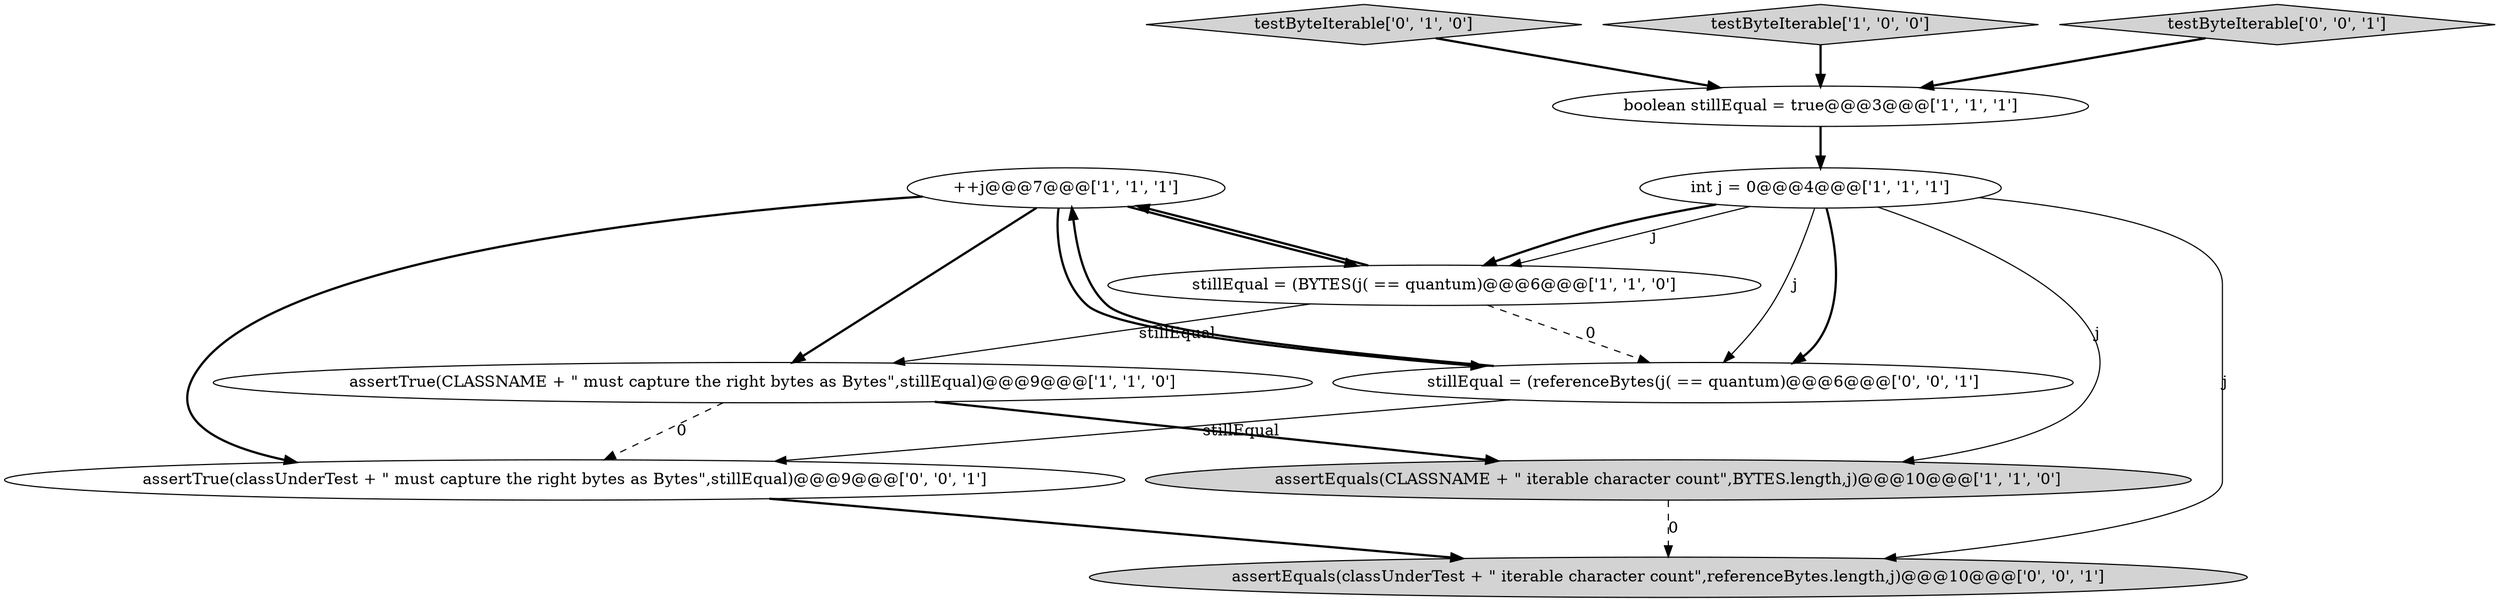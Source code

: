 digraph {
4 [style = filled, label = "++j@@@7@@@['1', '1', '1']", fillcolor = white, shape = ellipse image = "AAA0AAABBB1BBB"];
2 [style = filled, label = "assertTrue(CLASSNAME + \" must capture the right bytes as Bytes\",stillEqual)@@@9@@@['1', '1', '0']", fillcolor = white, shape = ellipse image = "AAA0AAABBB1BBB"];
1 [style = filled, label = "assertEquals(CLASSNAME + \" iterable character count\",BYTES.length,j)@@@10@@@['1', '1', '0']", fillcolor = lightgray, shape = ellipse image = "AAA0AAABBB1BBB"];
7 [style = filled, label = "testByteIterable['0', '1', '0']", fillcolor = lightgray, shape = diamond image = "AAA0AAABBB2BBB"];
3 [style = filled, label = "boolean stillEqual = true@@@3@@@['1', '1', '1']", fillcolor = white, shape = ellipse image = "AAA0AAABBB1BBB"];
0 [style = filled, label = "stillEqual = (BYTES(j( == quantum)@@@6@@@['1', '1', '0']", fillcolor = white, shape = ellipse image = "AAA0AAABBB1BBB"];
5 [style = filled, label = "testByteIterable['1', '0', '0']", fillcolor = lightgray, shape = diamond image = "AAA0AAABBB1BBB"];
8 [style = filled, label = "testByteIterable['0', '0', '1']", fillcolor = lightgray, shape = diamond image = "AAA0AAABBB3BBB"];
10 [style = filled, label = "stillEqual = (referenceBytes(j( == quantum)@@@6@@@['0', '0', '1']", fillcolor = white, shape = ellipse image = "AAA0AAABBB3BBB"];
9 [style = filled, label = "assertTrue(classUnderTest + \" must capture the right bytes as Bytes\",stillEqual)@@@9@@@['0', '0', '1']", fillcolor = white, shape = ellipse image = "AAA0AAABBB3BBB"];
11 [style = filled, label = "assertEquals(classUnderTest + \" iterable character count\",referenceBytes.length,j)@@@10@@@['0', '0', '1']", fillcolor = lightgray, shape = ellipse image = "AAA0AAABBB3BBB"];
6 [style = filled, label = "int j = 0@@@4@@@['1', '1', '1']", fillcolor = white, shape = ellipse image = "AAA0AAABBB1BBB"];
0->4 [style = bold, label=""];
9->11 [style = bold, label=""];
1->11 [style = dashed, label="0"];
6->11 [style = solid, label="j"];
6->0 [style = bold, label=""];
2->9 [style = dashed, label="0"];
0->10 [style = dashed, label="0"];
0->2 [style = solid, label="stillEqual"];
8->3 [style = bold, label=""];
4->2 [style = bold, label=""];
3->6 [style = bold, label=""];
6->10 [style = bold, label=""];
7->3 [style = bold, label=""];
10->4 [style = bold, label=""];
4->9 [style = bold, label=""];
10->9 [style = solid, label="stillEqual"];
2->1 [style = bold, label=""];
4->10 [style = bold, label=""];
6->1 [style = solid, label="j"];
5->3 [style = bold, label=""];
4->0 [style = bold, label=""];
6->10 [style = solid, label="j"];
6->0 [style = solid, label="j"];
}
